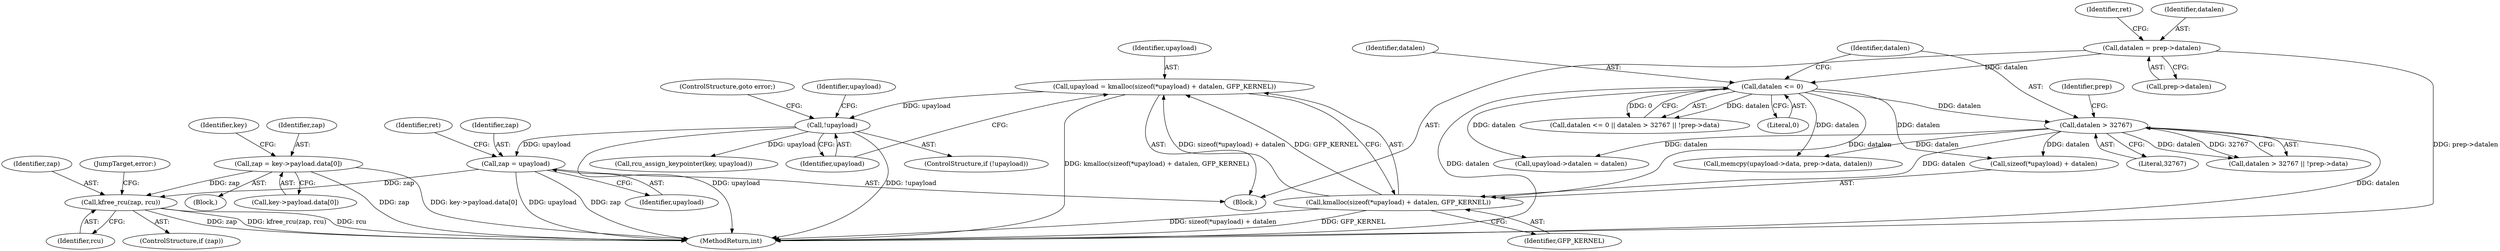 digraph "1_linux_096fe9eaea40a17e125569f9e657e34cdb6d73bd_1@API" {
"1000196" [label="(Call,kfree_rcu(zap, rcu))"];
"1000177" [label="(Call,zap = key->payload.data[0])"];
"1000164" [label="(Call,zap = upayload)"];
"1000148" [label="(Call,!upayload)"];
"1000138" [label="(Call,upayload = kmalloc(sizeof(*upayload) + datalen, GFP_KERNEL))"];
"1000140" [label="(Call,kmalloc(sizeof(*upayload) + datalen, GFP_KERNEL))"];
"1000122" [label="(Call,datalen <= 0)"];
"1000110" [label="(Call,datalen = prep->datalen)"];
"1000126" [label="(Call,datalen > 32767)"];
"1000124" [label="(Literal,0)"];
"1000177" [label="(Call,zap = key->payload.data[0])"];
"1000194" [label="(ControlStructure,if (zap))"];
"1000151" [label="(Call,upayload->datalen = datalen)"];
"1000156" [label="(Call,memcpy(upayload->data, prep->data, datalen))"];
"1000128" [label="(Literal,32767)"];
"1000168" [label="(Identifier,ret)"];
"1000150" [label="(ControlStructure,goto error;)"];
"1000141" [label="(Call,sizeof(*upayload) + datalen)"];
"1000186" [label="(Call,rcu_assign_keypointer(key, upayload))"];
"1000123" [label="(Identifier,datalen)"];
"1000125" [label="(Call,datalen > 32767 || !prep->data)"];
"1000166" [label="(Identifier,upayload)"];
"1000164" [label="(Call,zap = upayload)"];
"1000198" [label="(Identifier,rcu)"];
"1000140" [label="(Call,kmalloc(sizeof(*upayload) + datalen, GFP_KERNEL))"];
"1000110" [label="(Call,datalen = prep->datalen)"];
"1000187" [label="(Identifier,key)"];
"1000138" [label="(Call,upayload = kmalloc(sizeof(*upayload) + datalen, GFP_KERNEL))"];
"1000127" [label="(Identifier,datalen)"];
"1000197" [label="(Identifier,zap)"];
"1000178" [label="(Identifier,zap)"];
"1000126" [label="(Call,datalen > 32767)"];
"1000117" [label="(Identifier,ret)"];
"1000176" [label="(Block,)"];
"1000146" [label="(Identifier,GFP_KERNEL)"];
"1000106" [label="(Block,)"];
"1000121" [label="(Call,datalen <= 0 || datalen > 32767 || !prep->data)"];
"1000112" [label="(Call,prep->datalen)"];
"1000111" [label="(Identifier,datalen)"];
"1000139" [label="(Identifier,upayload)"];
"1000196" [label="(Call,kfree_rcu(zap, rcu))"];
"1000148" [label="(Call,!upayload)"];
"1000149" [label="(Identifier,upayload)"];
"1000153" [label="(Identifier,upayload)"];
"1000122" [label="(Call,datalen <= 0)"];
"1000147" [label="(ControlStructure,if (!upayload))"];
"1000179" [label="(Call,key->payload.data[0])"];
"1000202" [label="(MethodReturn,int)"];
"1000131" [label="(Identifier,prep)"];
"1000199" [label="(JumpTarget,error:)"];
"1000165" [label="(Identifier,zap)"];
"1000196" -> "1000194"  [label="AST: "];
"1000196" -> "1000198"  [label="CFG: "];
"1000197" -> "1000196"  [label="AST: "];
"1000198" -> "1000196"  [label="AST: "];
"1000199" -> "1000196"  [label="CFG: "];
"1000196" -> "1000202"  [label="DDG: zap"];
"1000196" -> "1000202"  [label="DDG: kfree_rcu(zap, rcu)"];
"1000196" -> "1000202"  [label="DDG: rcu"];
"1000177" -> "1000196"  [label="DDG: zap"];
"1000164" -> "1000196"  [label="DDG: zap"];
"1000177" -> "1000176"  [label="AST: "];
"1000177" -> "1000179"  [label="CFG: "];
"1000178" -> "1000177"  [label="AST: "];
"1000179" -> "1000177"  [label="AST: "];
"1000187" -> "1000177"  [label="CFG: "];
"1000177" -> "1000202"  [label="DDG: zap"];
"1000177" -> "1000202"  [label="DDG: key->payload.data[0]"];
"1000164" -> "1000106"  [label="AST: "];
"1000164" -> "1000166"  [label="CFG: "];
"1000165" -> "1000164"  [label="AST: "];
"1000166" -> "1000164"  [label="AST: "];
"1000168" -> "1000164"  [label="CFG: "];
"1000164" -> "1000202"  [label="DDG: upayload"];
"1000164" -> "1000202"  [label="DDG: zap"];
"1000148" -> "1000164"  [label="DDG: upayload"];
"1000148" -> "1000147"  [label="AST: "];
"1000148" -> "1000149"  [label="CFG: "];
"1000149" -> "1000148"  [label="AST: "];
"1000150" -> "1000148"  [label="CFG: "];
"1000153" -> "1000148"  [label="CFG: "];
"1000148" -> "1000202"  [label="DDG: upayload"];
"1000148" -> "1000202"  [label="DDG: !upayload"];
"1000138" -> "1000148"  [label="DDG: upayload"];
"1000148" -> "1000186"  [label="DDG: upayload"];
"1000138" -> "1000106"  [label="AST: "];
"1000138" -> "1000140"  [label="CFG: "];
"1000139" -> "1000138"  [label="AST: "];
"1000140" -> "1000138"  [label="AST: "];
"1000149" -> "1000138"  [label="CFG: "];
"1000138" -> "1000202"  [label="DDG: kmalloc(sizeof(*upayload) + datalen, GFP_KERNEL)"];
"1000140" -> "1000138"  [label="DDG: sizeof(*upayload) + datalen"];
"1000140" -> "1000138"  [label="DDG: GFP_KERNEL"];
"1000140" -> "1000146"  [label="CFG: "];
"1000141" -> "1000140"  [label="AST: "];
"1000146" -> "1000140"  [label="AST: "];
"1000140" -> "1000202"  [label="DDG: sizeof(*upayload) + datalen"];
"1000140" -> "1000202"  [label="DDG: GFP_KERNEL"];
"1000122" -> "1000140"  [label="DDG: datalen"];
"1000126" -> "1000140"  [label="DDG: datalen"];
"1000122" -> "1000121"  [label="AST: "];
"1000122" -> "1000124"  [label="CFG: "];
"1000123" -> "1000122"  [label="AST: "];
"1000124" -> "1000122"  [label="AST: "];
"1000127" -> "1000122"  [label="CFG: "];
"1000121" -> "1000122"  [label="CFG: "];
"1000122" -> "1000202"  [label="DDG: datalen"];
"1000122" -> "1000121"  [label="DDG: datalen"];
"1000122" -> "1000121"  [label="DDG: 0"];
"1000110" -> "1000122"  [label="DDG: datalen"];
"1000122" -> "1000126"  [label="DDG: datalen"];
"1000122" -> "1000141"  [label="DDG: datalen"];
"1000122" -> "1000151"  [label="DDG: datalen"];
"1000122" -> "1000156"  [label="DDG: datalen"];
"1000110" -> "1000106"  [label="AST: "];
"1000110" -> "1000112"  [label="CFG: "];
"1000111" -> "1000110"  [label="AST: "];
"1000112" -> "1000110"  [label="AST: "];
"1000117" -> "1000110"  [label="CFG: "];
"1000110" -> "1000202"  [label="DDG: prep->datalen"];
"1000126" -> "1000125"  [label="AST: "];
"1000126" -> "1000128"  [label="CFG: "];
"1000127" -> "1000126"  [label="AST: "];
"1000128" -> "1000126"  [label="AST: "];
"1000131" -> "1000126"  [label="CFG: "];
"1000125" -> "1000126"  [label="CFG: "];
"1000126" -> "1000202"  [label="DDG: datalen"];
"1000126" -> "1000125"  [label="DDG: datalen"];
"1000126" -> "1000125"  [label="DDG: 32767"];
"1000126" -> "1000141"  [label="DDG: datalen"];
"1000126" -> "1000151"  [label="DDG: datalen"];
"1000126" -> "1000156"  [label="DDG: datalen"];
}
